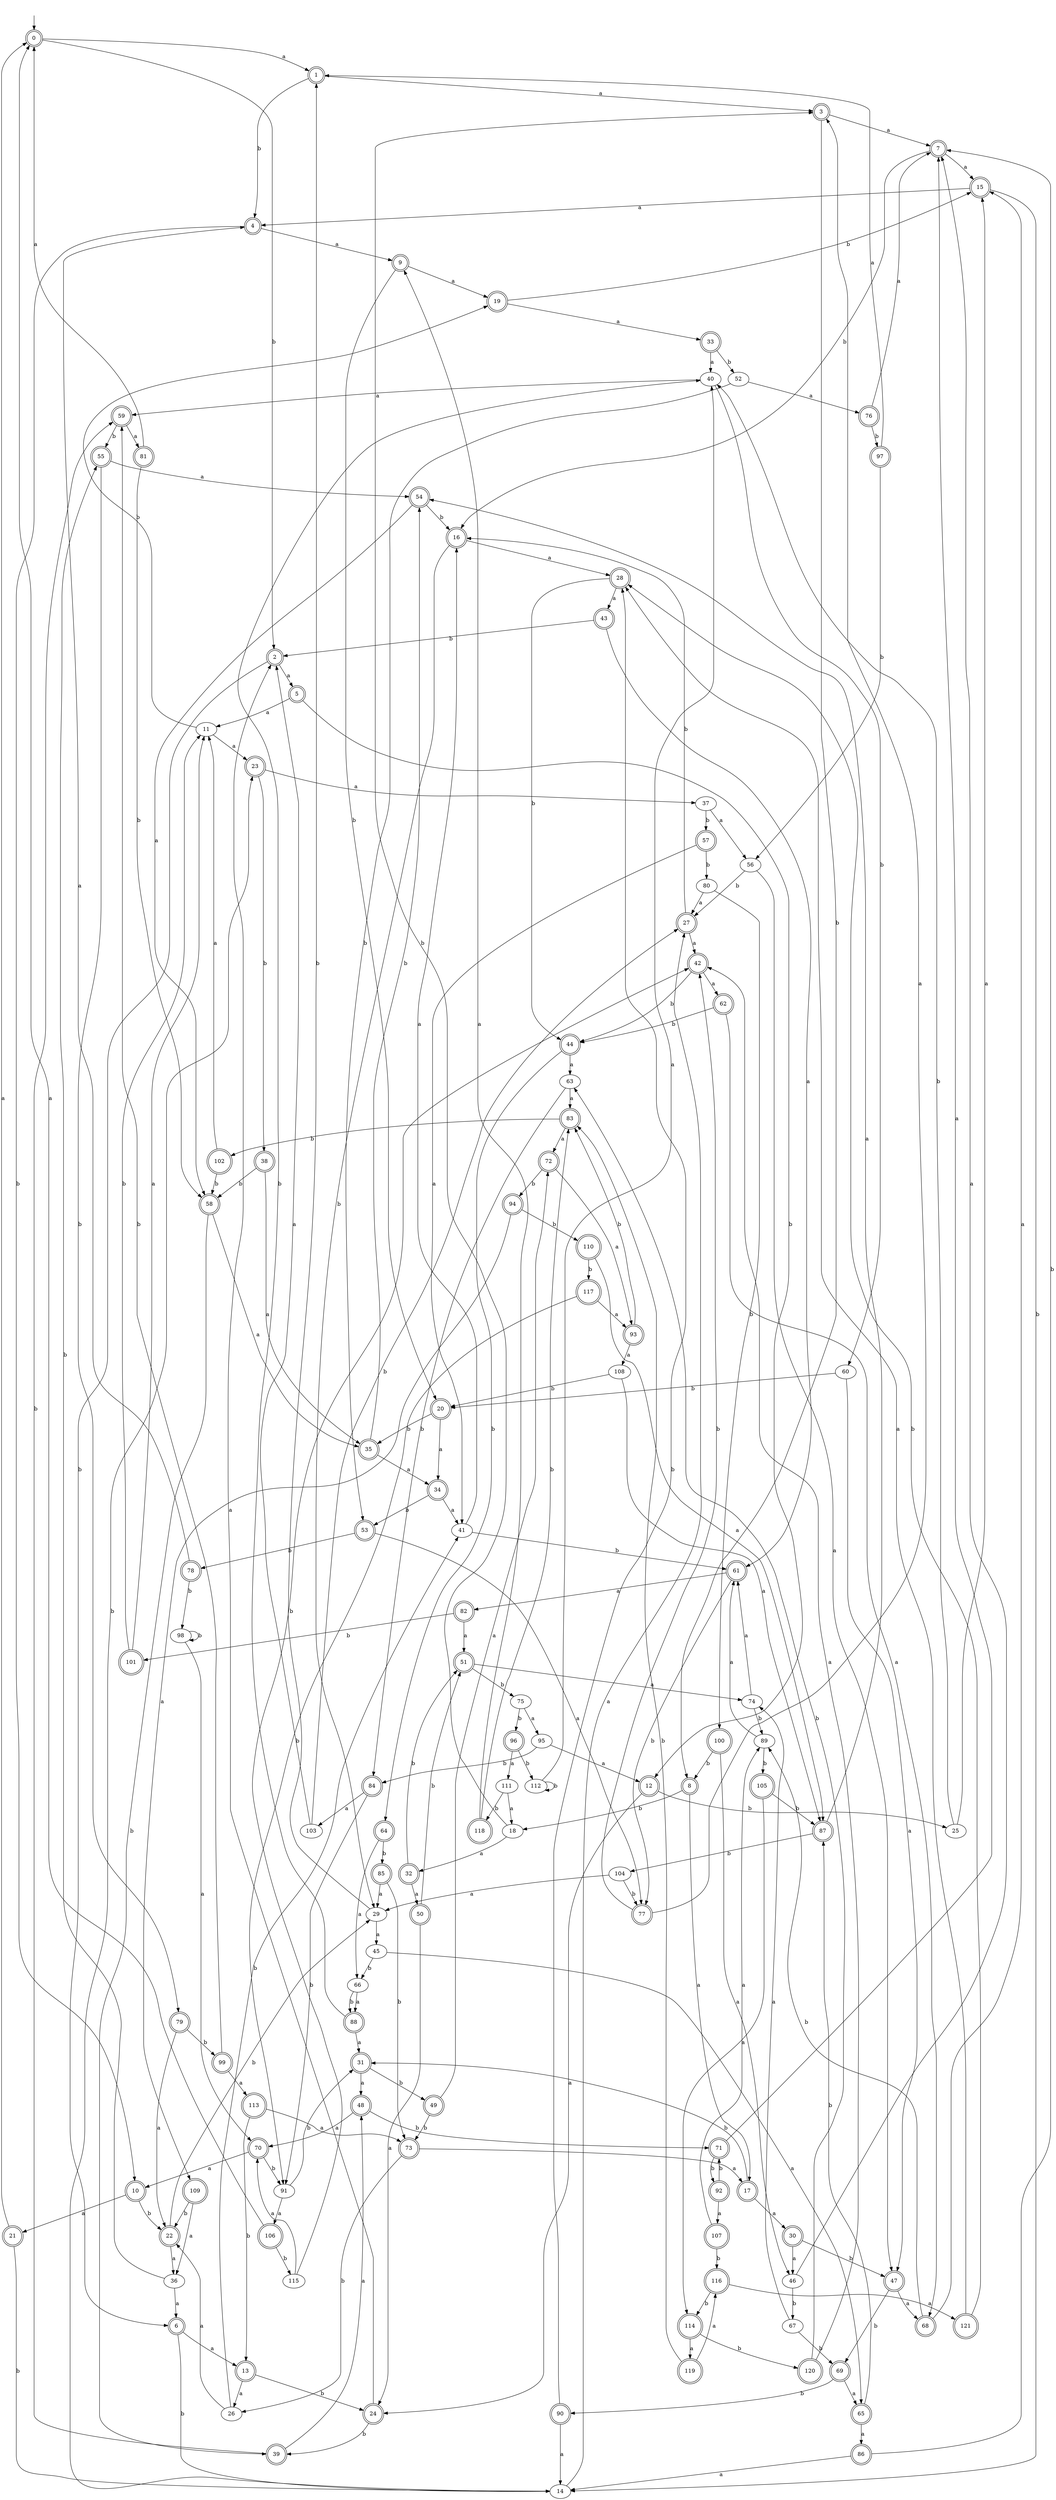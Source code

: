 digraph RandomDFA {
  __start0 [label="", shape=none];
  __start0 -> 0 [label=""];
  0 [shape=circle] [shape=doublecircle]
  0 -> 1 [label="a"]
  0 -> 2 [label="b"]
  1 [shape=doublecircle]
  1 -> 3 [label="a"]
  1 -> 4 [label="b"]
  2 [shape=doublecircle]
  2 -> 5 [label="a"]
  2 -> 6 [label="b"]
  3 [shape=doublecircle]
  3 -> 7 [label="a"]
  3 -> 8 [label="b"]
  4 [shape=doublecircle]
  4 -> 9 [label="a"]
  4 -> 10 [label="b"]
  5 [shape=doublecircle]
  5 -> 11 [label="a"]
  5 -> 12 [label="b"]
  6 [shape=doublecircle]
  6 -> 13 [label="a"]
  6 -> 14 [label="b"]
  7 [shape=doublecircle]
  7 -> 15 [label="a"]
  7 -> 16 [label="b"]
  8 [shape=doublecircle]
  8 -> 17 [label="a"]
  8 -> 18 [label="b"]
  9 [shape=doublecircle]
  9 -> 19 [label="a"]
  9 -> 20 [label="b"]
  10 [shape=doublecircle]
  10 -> 21 [label="a"]
  10 -> 22 [label="b"]
  11
  11 -> 23 [label="a"]
  11 -> 19 [label="b"]
  12 [shape=doublecircle]
  12 -> 24 [label="a"]
  12 -> 25 [label="b"]
  13 [shape=doublecircle]
  13 -> 26 [label="a"]
  13 -> 24 [label="b"]
  14
  14 -> 27 [label="a"]
  14 -> 23 [label="b"]
  15 [shape=doublecircle]
  15 -> 4 [label="a"]
  15 -> 14 [label="b"]
  16 [shape=doublecircle]
  16 -> 28 [label="a"]
  16 -> 29 [label="b"]
  17 [shape=doublecircle]
  17 -> 30 [label="a"]
  17 -> 31 [label="b"]
  18
  18 -> 32 [label="a"]
  18 -> 3 [label="b"]
  19 [shape=doublecircle]
  19 -> 33 [label="a"]
  19 -> 15 [label="b"]
  20 [shape=doublecircle]
  20 -> 34 [label="a"]
  20 -> 35 [label="b"]
  21 [shape=doublecircle]
  21 -> 0 [label="a"]
  21 -> 14 [label="b"]
  22 [shape=doublecircle]
  22 -> 36 [label="a"]
  22 -> 29 [label="b"]
  23 [shape=doublecircle]
  23 -> 37 [label="a"]
  23 -> 38 [label="b"]
  24 [shape=doublecircle]
  24 -> 2 [label="a"]
  24 -> 39 [label="b"]
  25
  25 -> 15 [label="a"]
  25 -> 40 [label="b"]
  26
  26 -> 22 [label="a"]
  26 -> 41 [label="b"]
  27 [shape=doublecircle]
  27 -> 42 [label="a"]
  27 -> 16 [label="b"]
  28 [shape=doublecircle]
  28 -> 43 [label="a"]
  28 -> 44 [label="b"]
  29
  29 -> 45 [label="a"]
  29 -> 1 [label="b"]
  30 [shape=doublecircle]
  30 -> 46 [label="a"]
  30 -> 47 [label="b"]
  31 [shape=doublecircle]
  31 -> 48 [label="a"]
  31 -> 49 [label="b"]
  32 [shape=doublecircle]
  32 -> 50 [label="a"]
  32 -> 51 [label="b"]
  33 [shape=doublecircle]
  33 -> 40 [label="a"]
  33 -> 52 [label="b"]
  34 [shape=doublecircle]
  34 -> 41 [label="a"]
  34 -> 53 [label="b"]
  35 [shape=doublecircle]
  35 -> 34 [label="a"]
  35 -> 54 [label="b"]
  36
  36 -> 6 [label="a"]
  36 -> 55 [label="b"]
  37
  37 -> 56 [label="a"]
  37 -> 57 [label="b"]
  38 [shape=doublecircle]
  38 -> 35 [label="a"]
  38 -> 58 [label="b"]
  39 [shape=doublecircle]
  39 -> 48 [label="a"]
  39 -> 59 [label="b"]
  40
  40 -> 59 [label="a"]
  40 -> 60 [label="b"]
  41
  41 -> 16 [label="a"]
  41 -> 61 [label="b"]
  42 [shape=doublecircle]
  42 -> 62 [label="a"]
  42 -> 44 [label="b"]
  43 [shape=doublecircle]
  43 -> 61 [label="a"]
  43 -> 2 [label="b"]
  44 [shape=doublecircle]
  44 -> 63 [label="a"]
  44 -> 64 [label="b"]
  45
  45 -> 65 [label="a"]
  45 -> 66 [label="b"]
  46
  46 -> 7 [label="a"]
  46 -> 67 [label="b"]
  47 [shape=doublecircle]
  47 -> 68 [label="a"]
  47 -> 69 [label="b"]
  48 [shape=doublecircle]
  48 -> 70 [label="a"]
  48 -> 71 [label="b"]
  49 [shape=doublecircle]
  49 -> 72 [label="a"]
  49 -> 73 [label="b"]
  50 [shape=doublecircle]
  50 -> 24 [label="a"]
  50 -> 51 [label="b"]
  51 [shape=doublecircle]
  51 -> 74 [label="a"]
  51 -> 75 [label="b"]
  52
  52 -> 76 [label="a"]
  52 -> 53 [label="b"]
  53 [shape=doublecircle]
  53 -> 77 [label="a"]
  53 -> 78 [label="b"]
  54 [shape=doublecircle]
  54 -> 58 [label="a"]
  54 -> 16 [label="b"]
  55 [shape=doublecircle]
  55 -> 54 [label="a"]
  55 -> 79 [label="b"]
  56
  56 -> 47 [label="a"]
  56 -> 27 [label="b"]
  57 [shape=doublecircle]
  57 -> 41 [label="a"]
  57 -> 80 [label="b"]
  58 [shape=doublecircle]
  58 -> 35 [label="a"]
  58 -> 39 [label="b"]
  59 [shape=doublecircle]
  59 -> 81 [label="a"]
  59 -> 55 [label="b"]
  60
  60 -> 47 [label="a"]
  60 -> 20 [label="b"]
  61 [shape=doublecircle]
  61 -> 82 [label="a"]
  61 -> 77 [label="b"]
  62 [shape=doublecircle]
  62 -> 68 [label="a"]
  62 -> 44 [label="b"]
  63
  63 -> 83 [label="a"]
  63 -> 84 [label="b"]
  64 [shape=doublecircle]
  64 -> 66 [label="a"]
  64 -> 85 [label="b"]
  65 [shape=doublecircle]
  65 -> 86 [label="a"]
  65 -> 87 [label="b"]
  66
  66 -> 88 [label="a"]
  66 -> 88 [label="b"]
  67
  67 -> 74 [label="a"]
  67 -> 69 [label="b"]
  68 [shape=doublecircle]
  68 -> 15 [label="a"]
  68 -> 89 [label="b"]
  69 [shape=doublecircle]
  69 -> 65 [label="a"]
  69 -> 90 [label="b"]
  70 [shape=doublecircle]
  70 -> 10 [label="a"]
  70 -> 91 [label="b"]
  71 [shape=doublecircle]
  71 -> 7 [label="a"]
  71 -> 92 [label="b"]
  72 [shape=doublecircle]
  72 -> 93 [label="a"]
  72 -> 94 [label="b"]
  73 [shape=doublecircle]
  73 -> 17 [label="a"]
  73 -> 26 [label="b"]
  74
  74 -> 61 [label="a"]
  74 -> 89 [label="b"]
  75
  75 -> 95 [label="a"]
  75 -> 96 [label="b"]
  76 [shape=doublecircle]
  76 -> 7 [label="a"]
  76 -> 97 [label="b"]
  77 [shape=doublecircle]
  77 -> 3 [label="a"]
  77 -> 42 [label="b"]
  78 [shape=doublecircle]
  78 -> 4 [label="a"]
  78 -> 98 [label="b"]
  79 [shape=doublecircle]
  79 -> 22 [label="a"]
  79 -> 99 [label="b"]
  80
  80 -> 27 [label="a"]
  80 -> 100 [label="b"]
  81 [shape=doublecircle]
  81 -> 0 [label="a"]
  81 -> 58 [label="b"]
  82 [shape=doublecircle]
  82 -> 51 [label="a"]
  82 -> 101 [label="b"]
  83 [shape=doublecircle]
  83 -> 72 [label="a"]
  83 -> 102 [label="b"]
  84 [shape=doublecircle]
  84 -> 103 [label="a"]
  84 -> 91 [label="b"]
  85 [shape=doublecircle]
  85 -> 29 [label="a"]
  85 -> 73 [label="b"]
  86 [shape=doublecircle]
  86 -> 14 [label="a"]
  86 -> 7 [label="b"]
  87 [shape=doublecircle]
  87 -> 54 [label="a"]
  87 -> 104 [label="b"]
  88 [shape=doublecircle]
  88 -> 31 [label="a"]
  88 -> 40 [label="b"]
  89
  89 -> 61 [label="a"]
  89 -> 105 [label="b"]
  90 [shape=doublecircle]
  90 -> 14 [label="a"]
  90 -> 28 [label="b"]
  91
  91 -> 106 [label="a"]
  91 -> 31 [label="b"]
  92 [shape=doublecircle]
  92 -> 107 [label="a"]
  92 -> 71 [label="b"]
  93 [shape=doublecircle]
  93 -> 108 [label="a"]
  93 -> 83 [label="b"]
  94 [shape=doublecircle]
  94 -> 109 [label="a"]
  94 -> 110 [label="b"]
  95
  95 -> 12 [label="a"]
  95 -> 84 [label="b"]
  96 [shape=doublecircle]
  96 -> 111 [label="a"]
  96 -> 112 [label="b"]
  97 [shape=doublecircle]
  97 -> 1 [label="a"]
  97 -> 56 [label="b"]
  98
  98 -> 70 [label="a"]
  98 -> 98 [label="b"]
  99 [shape=doublecircle]
  99 -> 113 [label="a"]
  99 -> 59 [label="b"]
  100 [shape=doublecircle]
  100 -> 46 [label="a"]
  100 -> 8 [label="b"]
  101 [shape=doublecircle]
  101 -> 11 [label="a"]
  101 -> 11 [label="b"]
  102 [shape=doublecircle]
  102 -> 11 [label="a"]
  102 -> 58 [label="b"]
  103
  103 -> 2 [label="a"]
  103 -> 27 [label="b"]
  104
  104 -> 29 [label="a"]
  104 -> 77 [label="b"]
  105 [shape=doublecircle]
  105 -> 114 [label="a"]
  105 -> 87 [label="b"]
  106 [shape=doublecircle]
  106 -> 0 [label="a"]
  106 -> 115 [label="b"]
  107 [shape=doublecircle]
  107 -> 89 [label="a"]
  107 -> 116 [label="b"]
  108
  108 -> 87 [label="a"]
  108 -> 20 [label="b"]
  109 [shape=doublecircle]
  109 -> 36 [label="a"]
  109 -> 22 [label="b"]
  110 [shape=doublecircle]
  110 -> 87 [label="a"]
  110 -> 117 [label="b"]
  111
  111 -> 18 [label="a"]
  111 -> 118 [label="b"]
  112
  112 -> 40 [label="a"]
  112 -> 112 [label="b"]
  113 [shape=doublecircle]
  113 -> 73 [label="a"]
  113 -> 13 [label="b"]
  114 [shape=doublecircle]
  114 -> 119 [label="a"]
  114 -> 120 [label="b"]
  115
  115 -> 70 [label="a"]
  115 -> 42 [label="b"]
  116 [shape=doublecircle]
  116 -> 121 [label="a"]
  116 -> 114 [label="b"]
  117 [shape=doublecircle]
  117 -> 93 [label="a"]
  117 -> 91 [label="b"]
  118 [shape=doublecircle]
  118 -> 9 [label="a"]
  118 -> 83 [label="b"]
  119 [shape=doublecircle]
  119 -> 116 [label="a"]
  119 -> 83 [label="b"]
  120 [shape=doublecircle]
  120 -> 42 [label="a"]
  120 -> 63 [label="b"]
  121 [shape=doublecircle]
  121 -> 28 [label="a"]
  121 -> 28 [label="b"]
}
